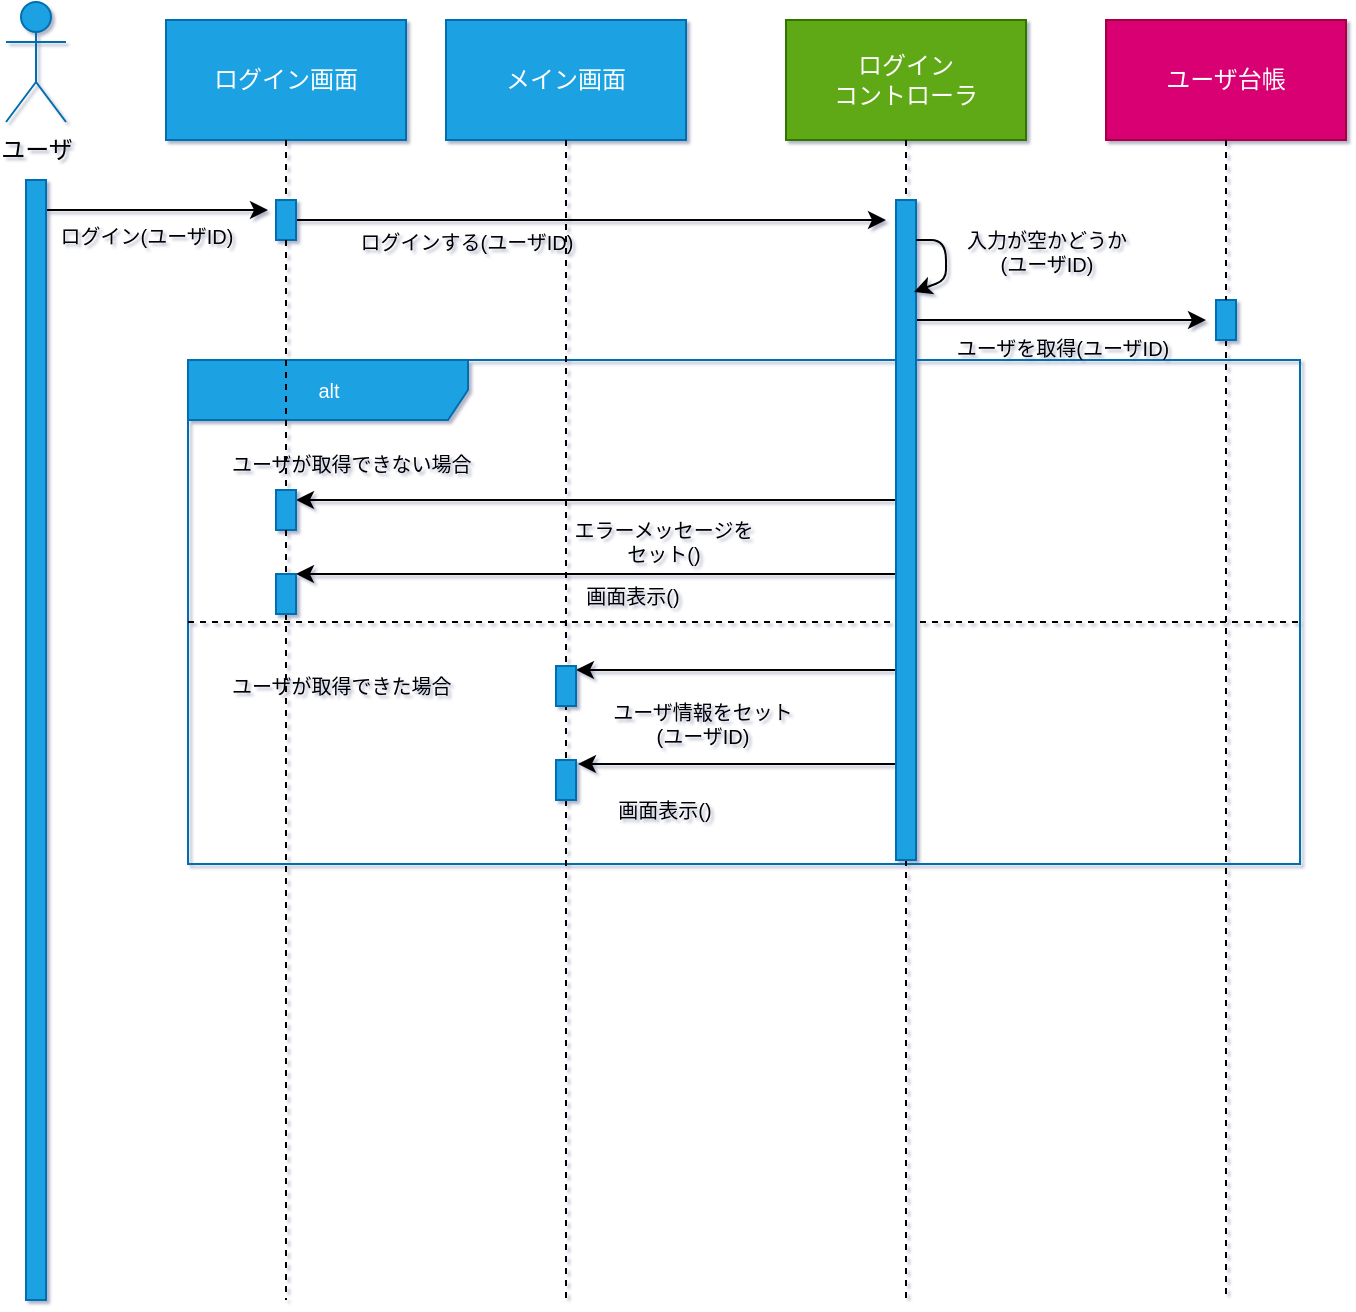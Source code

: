 <mxfile>
    <diagram id="gIA9hey2ilhdhajJL3Nm" name="ページ1">
        <mxGraphModel dx="1074" dy="790" grid="0" gridSize="10" guides="1" tooltips="1" connect="1" arrows="1" fold="1" page="1" pageScale="1" pageWidth="827" pageHeight="1169" background="#ffffff" math="0" shadow="1">
            <root>
                <mxCell id="0"/>
                <mxCell id="1" parent="0"/>
                <mxCell id="37" value="alt" style="shape=umlFrame;tabWidth=110;tabHeight=30;tabPosition=left;html=1;boundedLbl=1;labelInHeader=1;width=140;height=30;fontSize=10;fontColor=#ffffff;fillColor=#1ba1e2;strokeColor=#006EAF;" vertex="1" parent="1">
                    <mxGeometry x="121" y="210" width="556" height="252" as="geometry"/>
                </mxCell>
                <mxCell id="38" value="ユーザが取得できない場合" style="text;fontSize=10;fontColor=#000000;" vertex="1" parent="37">
                    <mxGeometry width="100" height="20" relative="1" as="geometry">
                        <mxPoint x="20" y="40" as="offset"/>
                    </mxGeometry>
                </mxCell>
                <mxCell id="39" value="ユーザが取得できた場合" style="line;strokeWidth=1;dashed=1;labelPosition=center;verticalLabelPosition=bottom;align=left;verticalAlign=top;spacingLeft=20;spacingTop=15;fontSize=10;fontColor=#000000;labelBackgroundColor=none;strokeColor=#000000;" vertex="1" parent="37">
                    <mxGeometry y="126" width="556" height="10.08" as="geometry"/>
                </mxCell>
                <mxCell id="36" value="画面表示()" style="text;html=1;align=center;verticalAlign=middle;resizable=0;points=[];autosize=1;strokeColor=none;fillColor=none;fontSize=10;fontColor=#000000;" vertex="1" parent="37">
                    <mxGeometry x="207.625" y="215.414" width="60" height="20" as="geometry"/>
                </mxCell>
                <mxCell id="31" value="ユーザ情報をセット&lt;br&gt;(ユーザID)" style="text;html=1;align=center;verticalAlign=middle;resizable=0;points=[];autosize=1;strokeColor=none;fillColor=none;fontSize=10;fontColor=#000000;" vertex="1" parent="37">
                    <mxGeometry x="201.637" y="166.707" width="110" height="30" as="geometry"/>
                </mxCell>
                <mxCell id="49" value="&lt;div style=&quot;text-align: center&quot;&gt;&lt;span&gt;&lt;font face=&quot;helvetica&quot;&gt;エラーメッセージをセット()&lt;/font&gt;&lt;/span&gt;&lt;/div&gt;" style="text;whiteSpace=wrap;html=1;fontSize=10;fontColor=#000000;labelBackgroundColor=none;" vertex="1" parent="37">
                    <mxGeometry x="189.659" y="72.776" width="93.831" height="28.241" as="geometry"/>
                </mxCell>
                <mxCell id="55" value="画面表示()" style="text;html=1;align=center;verticalAlign=middle;resizable=0;points=[];autosize=1;strokeColor=none;fillColor=none;fontSize=10;fontColor=#000000;" vertex="1" parent="37">
                    <mxGeometry x="191.655" y="107.534" width="60" height="20" as="geometry"/>
                </mxCell>
                <mxCell id="16" style="edgeStyle=none;html=1;entryX=-0.4;entryY=0.25;entryDx=0;entryDy=0;entryPerimeter=0;fontColor=#FFFFFF;endArrow=classic;endFill=1;strokeColor=#000000;" edge="1" parent="1" source="2" target="14">
                    <mxGeometry relative="1" as="geometry"/>
                </mxCell>
                <mxCell id="2" value="" style="html=1;points=[];perimeter=orthogonalPerimeter;fillColor=#1ba1e2;fontColor=#ffffff;strokeColor=#006EAF;" vertex="1" parent="1">
                    <mxGeometry x="40" y="120" width="10" height="560" as="geometry"/>
                </mxCell>
                <mxCell id="3" value="&lt;font color=&quot;#000000&quot;&gt;ユーザ&lt;/font&gt;" style="shape=umlActor;verticalLabelPosition=bottom;verticalAlign=top;html=1;fillColor=#1ba1e2;fontColor=#ffffff;strokeColor=#006EAF;" vertex="1" parent="1">
                    <mxGeometry x="30" y="31" width="30" height="60" as="geometry"/>
                </mxCell>
                <mxCell id="10" style="edgeStyle=none;html=1;fontColor=#FFFFFF;strokeColor=#000000;endArrow=none;endFill=0;dashed=1;startArrow=none;" edge="1" parent="1" source="51">
                    <mxGeometry relative="1" as="geometry">
                        <mxPoint x="170" y="680" as="targetPoint"/>
                    </mxGeometry>
                </mxCell>
                <mxCell id="6" value="ログイン画面" style="rounded=0;whiteSpace=wrap;html=1;fontColor=#ffffff;fillColor=#1ba1e2;strokeColor=#006EAF;" vertex="1" parent="1">
                    <mxGeometry x="110" y="40" width="120" height="60" as="geometry"/>
                </mxCell>
                <mxCell id="11" style="edgeStyle=none;html=1;dashed=1;fontColor=#FFFFFF;endArrow=none;endFill=0;strokeColor=#000000;startArrow=none;" edge="1" parent="1" source="33">
                    <mxGeometry relative="1" as="geometry">
                        <mxPoint x="310" y="680" as="targetPoint"/>
                    </mxGeometry>
                </mxCell>
                <mxCell id="7" value="メイン画面" style="rounded=0;whiteSpace=wrap;html=1;fontColor=#ffffff;fillColor=#1ba1e2;strokeColor=#006EAF;" vertex="1" parent="1">
                    <mxGeometry x="250" y="40" width="120" height="60" as="geometry"/>
                </mxCell>
                <mxCell id="12" style="edgeStyle=none;html=1;dashed=1;fontColor=#FFFFFF;endArrow=none;endFill=0;strokeColor=#000000;startArrow=none;" edge="1" parent="1" source="19">
                    <mxGeometry relative="1" as="geometry">
                        <mxPoint x="480" y="680" as="targetPoint"/>
                    </mxGeometry>
                </mxCell>
                <mxCell id="8" value="ログイン&lt;br&gt;コントローラ" style="rounded=0;whiteSpace=wrap;html=1;fontColor=#ffffff;fillColor=#60a917;strokeColor=#2D7600;" vertex="1" parent="1">
                    <mxGeometry x="420" y="40" width="120" height="60" as="geometry"/>
                </mxCell>
                <mxCell id="13" style="edgeStyle=none;html=1;dashed=1;fontColor=#FFFFFF;endArrow=none;endFill=0;strokeColor=#000000;startArrow=none;" edge="1" parent="1" source="24">
                    <mxGeometry relative="1" as="geometry">
                        <mxPoint x="640" y="680" as="targetPoint"/>
                    </mxGeometry>
                </mxCell>
                <mxCell id="9" value="ユーザ台帳" style="rounded=0;whiteSpace=wrap;html=1;fontColor=#ffffff;fillColor=#d80073;strokeColor=#A50040;" vertex="1" parent="1">
                    <mxGeometry x="580" y="40" width="120" height="60" as="geometry"/>
                </mxCell>
                <mxCell id="18" style="edgeStyle=none;html=1;fontSize=10;fontColor=#000000;endArrow=classic;endFill=1;strokeColor=#000000;" edge="1" parent="1">
                    <mxGeometry relative="1" as="geometry">
                        <mxPoint x="470" y="140" as="targetPoint"/>
                        <mxPoint x="170" y="140" as="sourcePoint"/>
                    </mxGeometry>
                </mxCell>
                <mxCell id="14" value="" style="html=1;points=[];perimeter=orthogonalPerimeter;fontColor=#ffffff;fillColor=#1ba1e2;strokeColor=#006EAF;" vertex="1" parent="1">
                    <mxGeometry x="165" y="130" width="10" height="20" as="geometry"/>
                </mxCell>
                <mxCell id="15" value="" style="edgeStyle=none;html=1;fontColor=#FFFFFF;strokeColor=#000000;endArrow=none;endFill=0;dashed=1;" edge="1" parent="1" source="6" target="14">
                    <mxGeometry relative="1" as="geometry">
                        <mxPoint x="170" y="680" as="targetPoint"/>
                        <mxPoint x="170" y="100" as="sourcePoint"/>
                    </mxGeometry>
                </mxCell>
                <mxCell id="17" value="&lt;font color=&quot;#000000&quot; style=&quot;font-size: 10px&quot;&gt;ログイン(ユーザID)&lt;/font&gt;" style="text;html=1;align=center;verticalAlign=middle;resizable=0;points=[];autosize=1;strokeColor=none;fillColor=none;fontColor=#FFFFFF;" vertex="1" parent="1">
                    <mxGeometry x="50" y="138" width="100" height="20" as="geometry"/>
                </mxCell>
                <mxCell id="26" style="edgeStyle=none;html=1;fontSize=10;fontColor=#000000;endArrow=classic;endFill=1;strokeColor=#000000;" edge="1" parent="1" source="19">
                    <mxGeometry relative="1" as="geometry">
                        <mxPoint x="630" y="190" as="targetPoint"/>
                    </mxGeometry>
                </mxCell>
                <mxCell id="30" style="edgeStyle=none;html=1;fontSize=10;fontColor=#000000;endArrow=classic;endFill=1;strokeColor=#000000;" edge="1" parent="1">
                    <mxGeometry relative="1" as="geometry">
                        <mxPoint x="475" y="365" as="sourcePoint"/>
                        <mxPoint x="315" y="365" as="targetPoint"/>
                    </mxGeometry>
                </mxCell>
                <mxCell id="35" style="edgeStyle=none;html=1;entryX=1.1;entryY=0.1;entryDx=0;entryDy=0;entryPerimeter=0;fontSize=10;fontColor=#000000;endArrow=classic;endFill=1;strokeColor=#000000;" edge="1" parent="1" source="19" target="33">
                    <mxGeometry relative="1" as="geometry"/>
                </mxCell>
                <mxCell id="48" style="edgeStyle=none;html=1;fontSize=10;fontColor=#000000;endArrow=classic;endFill=1;strokeColor=#000000;" edge="1" parent="1">
                    <mxGeometry relative="1" as="geometry">
                        <mxPoint x="475" y="280" as="sourcePoint"/>
                        <mxPoint x="175" y="280" as="targetPoint"/>
                    </mxGeometry>
                </mxCell>
                <mxCell id="54" style="edgeStyle=none;html=1;fontSize=10;fontColor=#000000;endArrow=classic;endFill=1;strokeColor=#000000;" edge="1" parent="1" source="19" target="51">
                    <mxGeometry relative="1" as="geometry"/>
                </mxCell>
                <mxCell id="19" value="" style="html=1;points=[];perimeter=orthogonalPerimeter;fontColor=#ffffff;fillColor=#1ba1e2;strokeColor=#006EAF;" vertex="1" parent="1">
                    <mxGeometry x="475" y="130" width="10" height="330" as="geometry"/>
                </mxCell>
                <mxCell id="20" value="" style="edgeStyle=none;html=1;dashed=1;fontColor=#FFFFFF;endArrow=none;endFill=0;strokeColor=#000000;" edge="1" parent="1" source="8" target="19">
                    <mxGeometry relative="1" as="geometry">
                        <mxPoint x="480" y="680" as="targetPoint"/>
                        <mxPoint x="480" y="100" as="sourcePoint"/>
                    </mxGeometry>
                </mxCell>
                <mxCell id="21" value="&lt;font color=&quot;#000000&quot; style=&quot;font-size: 10px&quot;&gt;ログインする(ユーザID)&lt;/font&gt;" style="text;html=1;align=center;verticalAlign=middle;resizable=0;points=[];autosize=1;strokeColor=none;fillColor=none;fontColor=#FFFFFF;" vertex="1" parent="1">
                    <mxGeometry x="200" y="141" width="120" height="20" as="geometry"/>
                </mxCell>
                <mxCell id="22" style="edgeStyle=none;html=1;entryX=0.9;entryY=0.418;entryDx=0;entryDy=0;entryPerimeter=0;fontSize=10;fontColor=#000000;endArrow=classic;endFill=1;strokeColor=#000000;" edge="1" parent="1">
                    <mxGeometry relative="1" as="geometry">
                        <mxPoint x="485" y="150" as="sourcePoint"/>
                        <mxPoint x="484" y="175.98" as="targetPoint"/>
                        <Array as="points">
                            <mxPoint x="500" y="150"/>
                            <mxPoint x="500" y="170"/>
                            <mxPoint x="500" y="170"/>
                            <mxPoint x="500" y="170"/>
                            <mxPoint x="500" y="170"/>
                        </Array>
                    </mxGeometry>
                </mxCell>
                <mxCell id="23" value="&lt;font color=&quot;#000000&quot;&gt;入力が空かどうか&lt;br&gt;(ユーザID)&lt;/font&gt;" style="text;html=1;align=center;verticalAlign=middle;resizable=0;points=[];autosize=1;strokeColor=none;fillColor=none;fontSize=10;" vertex="1" parent="1">
                    <mxGeometry x="500" y="141" width="100" height="30" as="geometry"/>
                </mxCell>
                <mxCell id="24" value="" style="html=1;points=[];perimeter=orthogonalPerimeter;fontColor=#ffffff;fillColor=#1ba1e2;strokeColor=#006EAF;" vertex="1" parent="1">
                    <mxGeometry x="635" y="180" width="10" height="20" as="geometry"/>
                </mxCell>
                <mxCell id="25" value="" style="edgeStyle=none;html=1;dashed=1;fontColor=#FFFFFF;endArrow=none;endFill=0;strokeColor=#000000;" edge="1" parent="1" source="9" target="24">
                    <mxGeometry relative="1" as="geometry">
                        <mxPoint x="640" y="680" as="targetPoint"/>
                        <mxPoint x="640" y="100" as="sourcePoint"/>
                    </mxGeometry>
                </mxCell>
                <mxCell id="27" value="ユーザを取得(ユーザID)" style="text;html=1;align=center;verticalAlign=middle;resizable=0;points=[];autosize=1;strokeColor=none;fillColor=none;fontSize=10;fontColor=#000000;" vertex="1" parent="1">
                    <mxGeometry x="498" y="194" width="120" height="20" as="geometry"/>
                </mxCell>
                <mxCell id="33" value="" style="html=1;points=[];perimeter=orthogonalPerimeter;fontColor=#ffffff;fillColor=#1ba1e2;strokeColor=#006EAF;" vertex="1" parent="1">
                    <mxGeometry x="305" y="410" width="10" height="20" as="geometry"/>
                </mxCell>
                <mxCell id="34" value="" style="edgeStyle=none;html=1;dashed=1;fontColor=#FFFFFF;endArrow=none;endFill=0;strokeColor=#000000;" edge="1" parent="1" source="7" target="33">
                    <mxGeometry relative="1" as="geometry">
                        <mxPoint x="310" y="680" as="targetPoint"/>
                        <mxPoint x="310" y="100" as="sourcePoint"/>
                    </mxGeometry>
                </mxCell>
                <mxCell id="29" value="" style="html=1;points=[];perimeter=orthogonalPerimeter;fontColor=#ffffff;fillColor=#1ba1e2;strokeColor=#006EAF;" vertex="1" parent="1">
                    <mxGeometry x="305" y="363" width="10" height="20" as="geometry"/>
                </mxCell>
                <mxCell id="45" value="" style="html=1;points=[];perimeter=orthogonalPerimeter;fontColor=#ffffff;fillColor=#1ba1e2;strokeColor=#006EAF;" vertex="1" parent="1">
                    <mxGeometry x="165" y="275" width="10" height="20" as="geometry"/>
                </mxCell>
                <mxCell id="46" value="" style="edgeStyle=none;html=1;fontColor=#FFFFFF;strokeColor=#000000;endArrow=none;endFill=0;dashed=1;startArrow=none;" edge="1" parent="1" source="14" target="45">
                    <mxGeometry relative="1" as="geometry">
                        <mxPoint x="170" y="680" as="targetPoint"/>
                        <mxPoint x="170" y="150" as="sourcePoint"/>
                    </mxGeometry>
                </mxCell>
                <mxCell id="51" value="" style="html=1;points=[];perimeter=orthogonalPerimeter;fontColor=#ffffff;fillColor=#1ba1e2;strokeColor=#006EAF;" vertex="1" parent="1">
                    <mxGeometry x="165" y="317" width="10" height="20" as="geometry"/>
                </mxCell>
                <mxCell id="52" value="" style="edgeStyle=none;html=1;fontColor=#FFFFFF;strokeColor=#000000;endArrow=none;endFill=0;dashed=1;startArrow=none;" edge="1" parent="1" source="45" target="51">
                    <mxGeometry relative="1" as="geometry">
                        <mxPoint x="170" y="680" as="targetPoint"/>
                        <mxPoint x="170" y="295" as="sourcePoint"/>
                    </mxGeometry>
                </mxCell>
            </root>
        </mxGraphModel>
    </diagram>
</mxfile>